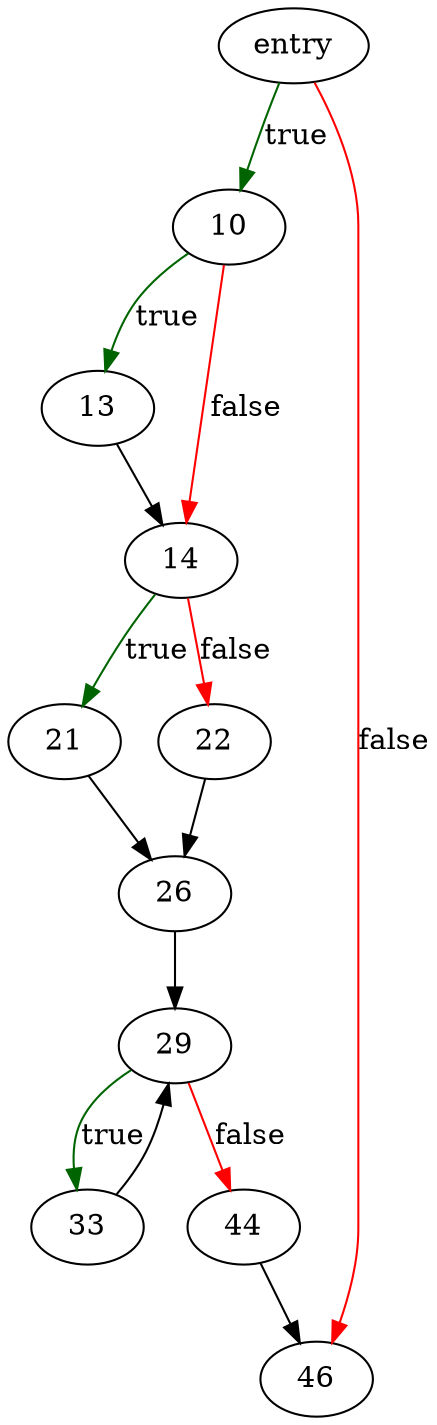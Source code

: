 digraph "sqlite3PCacheBufferSetup" {
	// Node definitions.
	3 [label=entry];
	10;
	13;
	14;
	21;
	22;
	26;
	29;
	33;
	44;
	46;

	// Edge definitions.
	3 -> 10 [
		color=darkgreen
		label=true
	];
	3 -> 46 [
		color=red
		label=false
	];
	10 -> 13 [
		color=darkgreen
		label=true
	];
	10 -> 14 [
		color=red
		label=false
	];
	13 -> 14;
	14 -> 21 [
		color=darkgreen
		label=true
	];
	14 -> 22 [
		color=red
		label=false
	];
	21 -> 26;
	22 -> 26;
	26 -> 29;
	29 -> 33 [
		color=darkgreen
		label=true
	];
	29 -> 44 [
		color=red
		label=false
	];
	33 -> 29;
	44 -> 46;
}